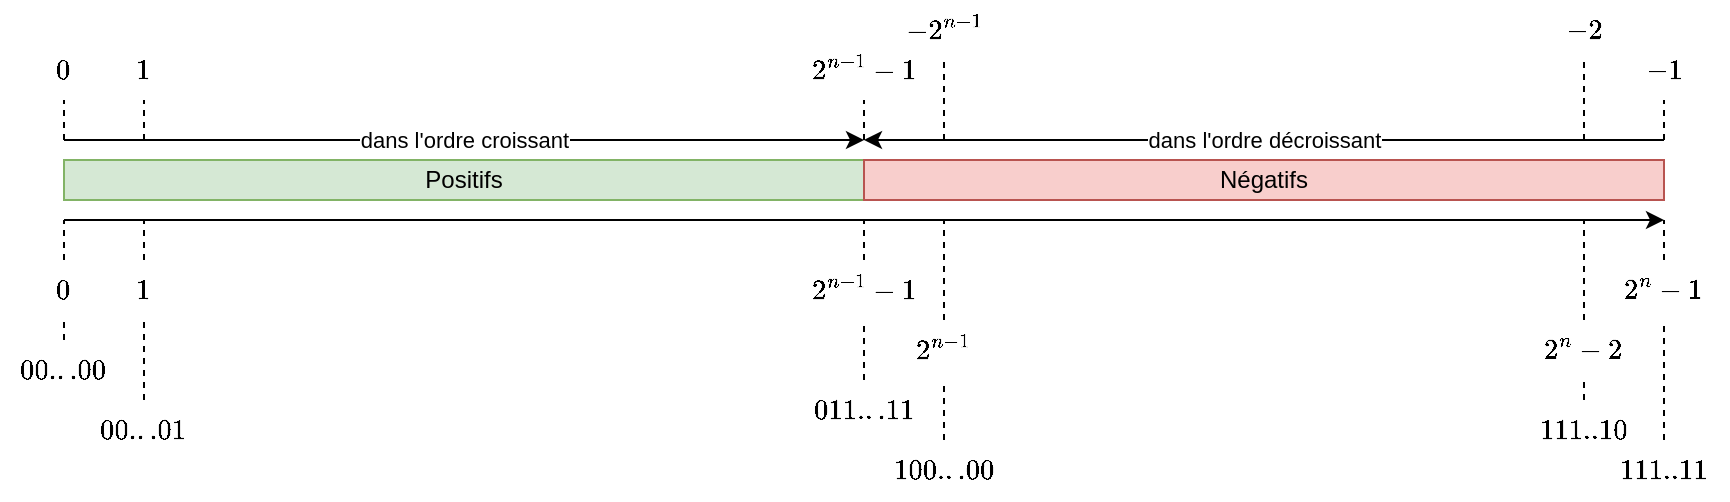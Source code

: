 <mxfile version="19.0.3" type="device"><diagram id="g77wiTCgXAAbIOXmXWGT" name="Page-1"><mxGraphModel dx="850" dy="542" grid="1" gridSize="10" guides="1" tooltips="1" connect="1" arrows="1" fold="1" page="1" pageScale="1" pageWidth="1169" pageHeight="827" math="1" shadow="0"><root><mxCell id="0"/><mxCell id="1" parent="0"/><mxCell id="gBYOMcIN7Be5fKSFFaGy-1" value="" style="endArrow=classic;html=1;rounded=0;" edge="1" parent="1"><mxGeometry width="50" height="50" relative="1" as="geometry"><mxPoint x="40" y="280" as="sourcePoint"/><mxPoint x="840" y="280" as="targetPoint"/></mxGeometry></mxCell><mxCell id="gBYOMcIN7Be5fKSFFaGy-4" value="Positifs" style="rounded=0;whiteSpace=wrap;html=1;fillColor=#d5e8d4;strokeColor=#82b366;" vertex="1" parent="1"><mxGeometry x="40" y="250" width="400" height="20" as="geometry"/></mxCell><mxCell id="gBYOMcIN7Be5fKSFFaGy-5" value="Négatifs" style="rounded=0;whiteSpace=wrap;html=1;fillColor=#f8cecc;strokeColor=#b85450;" vertex="1" parent="1"><mxGeometry x="440" y="250" width="400" height="20" as="geometry"/></mxCell><mxCell id="gBYOMcIN7Be5fKSFFaGy-6" value="dans l'ordre croissant" style="endArrow=classic;html=1;rounded=0;" edge="1" parent="1"><mxGeometry width="50" height="50" relative="1" as="geometry"><mxPoint x="40" y="240" as="sourcePoint"/><mxPoint x="440" y="240" as="targetPoint"/></mxGeometry></mxCell><mxCell id="gBYOMcIN7Be5fKSFFaGy-7" value="dans l'ordre décroissant" style="endArrow=classic;html=1;rounded=0;" edge="1" parent="1"><mxGeometry width="50" height="50" relative="1" as="geometry"><mxPoint x="840" y="240" as="sourcePoint"/><mxPoint x="440" y="240" as="targetPoint"/></mxGeometry></mxCell><mxCell id="gBYOMcIN7Be5fKSFFaGy-8" value="$$2^n-1$$" style="text;html=1;strokeColor=none;fillColor=none;align=center;verticalAlign=middle;whiteSpace=wrap;rounded=0;" vertex="1" parent="1"><mxGeometry x="810" y="300" width="60" height="30" as="geometry"/></mxCell><mxCell id="gBYOMcIN7Be5fKSFFaGy-9" value="" style="endArrow=none;dashed=1;html=1;rounded=0;exitX=0.5;exitY=0;exitDx=0;exitDy=0;" edge="1" parent="1" source="gBYOMcIN7Be5fKSFFaGy-8"><mxGeometry width="50" height="50" relative="1" as="geometry"><mxPoint x="590" y="300" as="sourcePoint"/><mxPoint x="840" y="280" as="targetPoint"/></mxGeometry></mxCell><mxCell id="gBYOMcIN7Be5fKSFFaGy-10" value="$$2^{n-1}-1$$" style="text;html=1;strokeColor=none;fillColor=none;align=center;verticalAlign=middle;whiteSpace=wrap;rounded=0;" vertex="1" parent="1"><mxGeometry x="410" y="300" width="60" height="30" as="geometry"/></mxCell><mxCell id="gBYOMcIN7Be5fKSFFaGy-11" value="" style="endArrow=none;dashed=1;html=1;rounded=0;exitX=0.5;exitY=0;exitDx=0;exitDy=0;" edge="1" parent="1" source="gBYOMcIN7Be5fKSFFaGy-10"><mxGeometry width="50" height="50" relative="1" as="geometry"><mxPoint x="757" y="310" as="sourcePoint"/><mxPoint x="440" y="280" as="targetPoint"/></mxGeometry></mxCell><mxCell id="gBYOMcIN7Be5fKSFFaGy-12" value="$$2^{n-1}$$" style="text;html=1;strokeColor=none;fillColor=none;align=center;verticalAlign=middle;whiteSpace=wrap;rounded=0;" vertex="1" parent="1"><mxGeometry x="450" y="330" width="60" height="30" as="geometry"/></mxCell><mxCell id="gBYOMcIN7Be5fKSFFaGy-13" value="" style="endArrow=none;dashed=1;html=1;rounded=0;exitX=0.5;exitY=0;exitDx=0;exitDy=0;" edge="1" parent="1" source="gBYOMcIN7Be5fKSFFaGy-12"><mxGeometry width="50" height="50" relative="1" as="geometry"><mxPoint x="450" y="310" as="sourcePoint"/><mxPoint x="480" y="280" as="targetPoint"/></mxGeometry></mxCell><mxCell id="gBYOMcIN7Be5fKSFFaGy-14" value="$$0$$" style="text;html=1;strokeColor=none;fillColor=none;align=center;verticalAlign=middle;whiteSpace=wrap;rounded=0;" vertex="1" parent="1"><mxGeometry x="10" y="300" width="60" height="30" as="geometry"/></mxCell><mxCell id="gBYOMcIN7Be5fKSFFaGy-15" value="" style="endArrow=none;dashed=1;html=1;rounded=0;exitX=0.5;exitY=0;exitDx=0;exitDy=0;" edge="1" parent="1" source="gBYOMcIN7Be5fKSFFaGy-14"><mxGeometry width="50" height="50" relative="1" as="geometry"><mxPoint x="384" y="310" as="sourcePoint"/><mxPoint x="40" y="280" as="targetPoint"/></mxGeometry></mxCell><mxCell id="gBYOMcIN7Be5fKSFFaGy-16" value="$$1$$" style="text;html=1;strokeColor=none;fillColor=none;align=center;verticalAlign=middle;whiteSpace=wrap;rounded=0;" vertex="1" parent="1"><mxGeometry x="50" y="300" width="60" height="30" as="geometry"/></mxCell><mxCell id="gBYOMcIN7Be5fKSFFaGy-18" value="" style="endArrow=none;dashed=1;html=1;rounded=0;exitX=0.5;exitY=0;exitDx=0;exitDy=0;" edge="1" parent="1" source="gBYOMcIN7Be5fKSFFaGy-16"><mxGeometry width="50" height="50" relative="1" as="geometry"><mxPoint x="50" y="310" as="sourcePoint"/><mxPoint x="80" y="280" as="targetPoint"/></mxGeometry></mxCell><mxCell id="gBYOMcIN7Be5fKSFFaGy-19" value="$$2^n-2$$" style="text;html=1;strokeColor=none;fillColor=none;align=center;verticalAlign=middle;whiteSpace=wrap;rounded=0;" vertex="1" parent="1"><mxGeometry x="770" y="330" width="60" height="30" as="geometry"/></mxCell><mxCell id="gBYOMcIN7Be5fKSFFaGy-20" value="" style="endArrow=none;dashed=1;html=1;rounded=0;exitX=0.5;exitY=0;exitDx=0;exitDy=0;" edge="1" parent="1" source="gBYOMcIN7Be5fKSFFaGy-19"><mxGeometry width="50" height="50" relative="1" as="geometry"><mxPoint x="552" y="340" as="sourcePoint"/><mxPoint x="800" y="280" as="targetPoint"/></mxGeometry></mxCell><mxCell id="gBYOMcIN7Be5fKSFFaGy-21" value="$$-1$$" style="text;html=1;strokeColor=none;fillColor=none;align=center;verticalAlign=middle;whiteSpace=wrap;rounded=0;" vertex="1" parent="1"><mxGeometry x="810" y="190" width="60" height="30" as="geometry"/></mxCell><mxCell id="gBYOMcIN7Be5fKSFFaGy-22" value="$$-2$$" style="text;html=1;strokeColor=none;fillColor=none;align=center;verticalAlign=middle;whiteSpace=wrap;rounded=0;" vertex="1" parent="1"><mxGeometry x="770" y="170" width="60" height="30" as="geometry"/></mxCell><mxCell id="gBYOMcIN7Be5fKSFFaGy-23" value="$$-2^{n-1}$$" style="text;html=1;strokeColor=none;fillColor=none;align=center;verticalAlign=middle;whiteSpace=wrap;rounded=0;" vertex="1" parent="1"><mxGeometry x="450" y="170" width="60" height="30" as="geometry"/></mxCell><mxCell id="gBYOMcIN7Be5fKSFFaGy-24" value="$$2^{n-1}-1$$" style="text;html=1;strokeColor=none;fillColor=none;align=center;verticalAlign=middle;whiteSpace=wrap;rounded=0;" vertex="1" parent="1"><mxGeometry x="410" y="190" width="60" height="30" as="geometry"/></mxCell><mxCell id="gBYOMcIN7Be5fKSFFaGy-25" value="$$0$$" style="text;html=1;strokeColor=none;fillColor=none;align=center;verticalAlign=middle;whiteSpace=wrap;rounded=0;" vertex="1" parent="1"><mxGeometry x="10" y="190" width="60" height="30" as="geometry"/></mxCell><mxCell id="gBYOMcIN7Be5fKSFFaGy-26" value="$$1$$" style="text;html=1;strokeColor=none;fillColor=none;align=center;verticalAlign=middle;whiteSpace=wrap;rounded=0;" vertex="1" parent="1"><mxGeometry x="50" y="190" width="60" height="30" as="geometry"/></mxCell><mxCell id="gBYOMcIN7Be5fKSFFaGy-27" value="" style="endArrow=none;dashed=1;html=1;rounded=0;entryX=0.5;entryY=1;entryDx=0;entryDy=0;" edge="1" parent="1" target="gBYOMcIN7Be5fKSFFaGy-25"><mxGeometry width="50" height="50" relative="1" as="geometry"><mxPoint x="40" y="240" as="sourcePoint"/><mxPoint x="90" y="290" as="targetPoint"/></mxGeometry></mxCell><mxCell id="gBYOMcIN7Be5fKSFFaGy-28" value="" style="endArrow=none;dashed=1;html=1;rounded=0;entryX=0.5;entryY=1;entryDx=0;entryDy=0;" edge="1" parent="1" target="gBYOMcIN7Be5fKSFFaGy-26"><mxGeometry width="50" height="50" relative="1" as="geometry"><mxPoint x="80" y="240" as="sourcePoint"/><mxPoint x="100" y="300" as="targetPoint"/></mxGeometry></mxCell><mxCell id="gBYOMcIN7Be5fKSFFaGy-29" value="" style="endArrow=none;dashed=1;html=1;rounded=0;entryX=0.5;entryY=1;entryDx=0;entryDy=0;" edge="1" parent="1" target="gBYOMcIN7Be5fKSFFaGy-24"><mxGeometry width="50" height="50" relative="1" as="geometry"><mxPoint x="440" y="240" as="sourcePoint"/><mxPoint x="110" y="310" as="targetPoint"/></mxGeometry></mxCell><mxCell id="gBYOMcIN7Be5fKSFFaGy-30" value="" style="endArrow=none;dashed=1;html=1;rounded=0;entryX=0.5;entryY=1;entryDx=0;entryDy=0;" edge="1" parent="1" target="gBYOMcIN7Be5fKSFFaGy-23"><mxGeometry width="50" height="50" relative="1" as="geometry"><mxPoint x="480" y="240" as="sourcePoint"/><mxPoint x="450" y="230" as="targetPoint"/></mxGeometry></mxCell><mxCell id="gBYOMcIN7Be5fKSFFaGy-31" value="" style="endArrow=none;dashed=1;html=1;rounded=0;entryX=0.5;entryY=1;entryDx=0;entryDy=0;" edge="1" parent="1" target="gBYOMcIN7Be5fKSFFaGy-22"><mxGeometry width="50" height="50" relative="1" as="geometry"><mxPoint x="800" y="240" as="sourcePoint"/><mxPoint x="460" y="240" as="targetPoint"/></mxGeometry></mxCell><mxCell id="gBYOMcIN7Be5fKSFFaGy-32" value="" style="endArrow=none;dashed=1;html=1;rounded=0;entryX=0.5;entryY=1;entryDx=0;entryDy=0;" edge="1" parent="1" target="gBYOMcIN7Be5fKSFFaGy-21"><mxGeometry width="50" height="50" relative="1" as="geometry"><mxPoint x="840" y="240" as="sourcePoint"/><mxPoint x="810" y="210" as="targetPoint"/></mxGeometry></mxCell><mxCell id="gBYOMcIN7Be5fKSFFaGy-33" value="$$00...01$$" style="text;html=1;strokeColor=none;fillColor=none;align=center;verticalAlign=middle;whiteSpace=wrap;rounded=0;" vertex="1" parent="1"><mxGeometry x="50" y="370" width="60" height="30" as="geometry"/></mxCell><mxCell id="gBYOMcIN7Be5fKSFFaGy-34" value="$$00...00$$" style="text;html=1;strokeColor=none;fillColor=none;align=center;verticalAlign=middle;whiteSpace=wrap;rounded=0;" vertex="1" parent="1"><mxGeometry x="10" y="340" width="60" height="30" as="geometry"/></mxCell><mxCell id="gBYOMcIN7Be5fKSFFaGy-36" value="$$011...11$$" style="text;html=1;strokeColor=none;fillColor=none;align=center;verticalAlign=middle;whiteSpace=wrap;rounded=0;" vertex="1" parent="1"><mxGeometry x="410" y="360" width="60" height="30" as="geometry"/></mxCell><mxCell id="gBYOMcIN7Be5fKSFFaGy-37" value="$$100...00$$" style="text;html=1;strokeColor=none;fillColor=none;align=center;verticalAlign=middle;whiteSpace=wrap;rounded=0;" vertex="1" parent="1"><mxGeometry x="450" y="390" width="60" height="30" as="geometry"/></mxCell><mxCell id="gBYOMcIN7Be5fKSFFaGy-38" value="$$111..10$$" style="text;html=1;strokeColor=none;fillColor=none;align=center;verticalAlign=middle;whiteSpace=wrap;rounded=0;" vertex="1" parent="1"><mxGeometry x="770" y="370" width="60" height="30" as="geometry"/></mxCell><mxCell id="gBYOMcIN7Be5fKSFFaGy-39" value="$$111..11$$" style="text;html=1;strokeColor=none;fillColor=none;align=center;verticalAlign=middle;whiteSpace=wrap;rounded=0;" vertex="1" parent="1"><mxGeometry x="810" y="390" width="60" height="30" as="geometry"/></mxCell><mxCell id="gBYOMcIN7Be5fKSFFaGy-40" value="" style="endArrow=none;dashed=1;html=1;rounded=0;exitX=0.5;exitY=0;exitDx=0;exitDy=0;entryX=0.5;entryY=1;entryDx=0;entryDy=0;" edge="1" parent="1" source="gBYOMcIN7Be5fKSFFaGy-34" target="gBYOMcIN7Be5fKSFFaGy-14"><mxGeometry width="50" height="50" relative="1" as="geometry"><mxPoint x="290" y="280" as="sourcePoint"/><mxPoint x="340" y="230" as="targetPoint"/></mxGeometry></mxCell><mxCell id="gBYOMcIN7Be5fKSFFaGy-41" value="" style="endArrow=none;dashed=1;html=1;rounded=0;exitX=0.5;exitY=0;exitDx=0;exitDy=0;entryX=0.5;entryY=1;entryDx=0;entryDy=0;" edge="1" parent="1" source="gBYOMcIN7Be5fKSFFaGy-33" target="gBYOMcIN7Be5fKSFFaGy-16"><mxGeometry width="50" height="50" relative="1" as="geometry"><mxPoint x="50" y="350" as="sourcePoint"/><mxPoint x="50" y="340" as="targetPoint"/></mxGeometry></mxCell><mxCell id="gBYOMcIN7Be5fKSFFaGy-42" value="" style="endArrow=none;dashed=1;html=1;rounded=0;exitX=0.5;exitY=0;exitDx=0;exitDy=0;entryX=0.5;entryY=1;entryDx=0;entryDy=0;" edge="1" parent="1" source="gBYOMcIN7Be5fKSFFaGy-36" target="gBYOMcIN7Be5fKSFFaGy-10"><mxGeometry width="50" height="50" relative="1" as="geometry"><mxPoint x="90" y="380" as="sourcePoint"/><mxPoint x="90" y="340" as="targetPoint"/></mxGeometry></mxCell><mxCell id="gBYOMcIN7Be5fKSFFaGy-43" value="" style="endArrow=none;dashed=1;html=1;rounded=0;exitX=0.5;exitY=0;exitDx=0;exitDy=0;entryX=0.5;entryY=1;entryDx=0;entryDy=0;" edge="1" parent="1" source="gBYOMcIN7Be5fKSFFaGy-37" target="gBYOMcIN7Be5fKSFFaGy-12"><mxGeometry width="50" height="50" relative="1" as="geometry"><mxPoint x="450" y="370" as="sourcePoint"/><mxPoint x="450" y="340" as="targetPoint"/></mxGeometry></mxCell><mxCell id="gBYOMcIN7Be5fKSFFaGy-44" value="" style="endArrow=none;dashed=1;html=1;rounded=0;exitX=0.5;exitY=0;exitDx=0;exitDy=0;entryX=0.5;entryY=1;entryDx=0;entryDy=0;" edge="1" parent="1" source="gBYOMcIN7Be5fKSFFaGy-38" target="gBYOMcIN7Be5fKSFFaGy-19"><mxGeometry width="50" height="50" relative="1" as="geometry"><mxPoint x="490" y="400" as="sourcePoint"/><mxPoint x="490" y="370" as="targetPoint"/></mxGeometry></mxCell><mxCell id="gBYOMcIN7Be5fKSFFaGy-45" value="" style="endArrow=none;dashed=1;html=1;rounded=0;exitX=0.5;exitY=0;exitDx=0;exitDy=0;entryX=0.5;entryY=1;entryDx=0;entryDy=0;" edge="1" parent="1" source="gBYOMcIN7Be5fKSFFaGy-39" target="gBYOMcIN7Be5fKSFFaGy-8"><mxGeometry width="50" height="50" relative="1" as="geometry"><mxPoint x="810" y="380" as="sourcePoint"/><mxPoint x="810" y="370" as="targetPoint"/></mxGeometry></mxCell></root></mxGraphModel></diagram></mxfile>